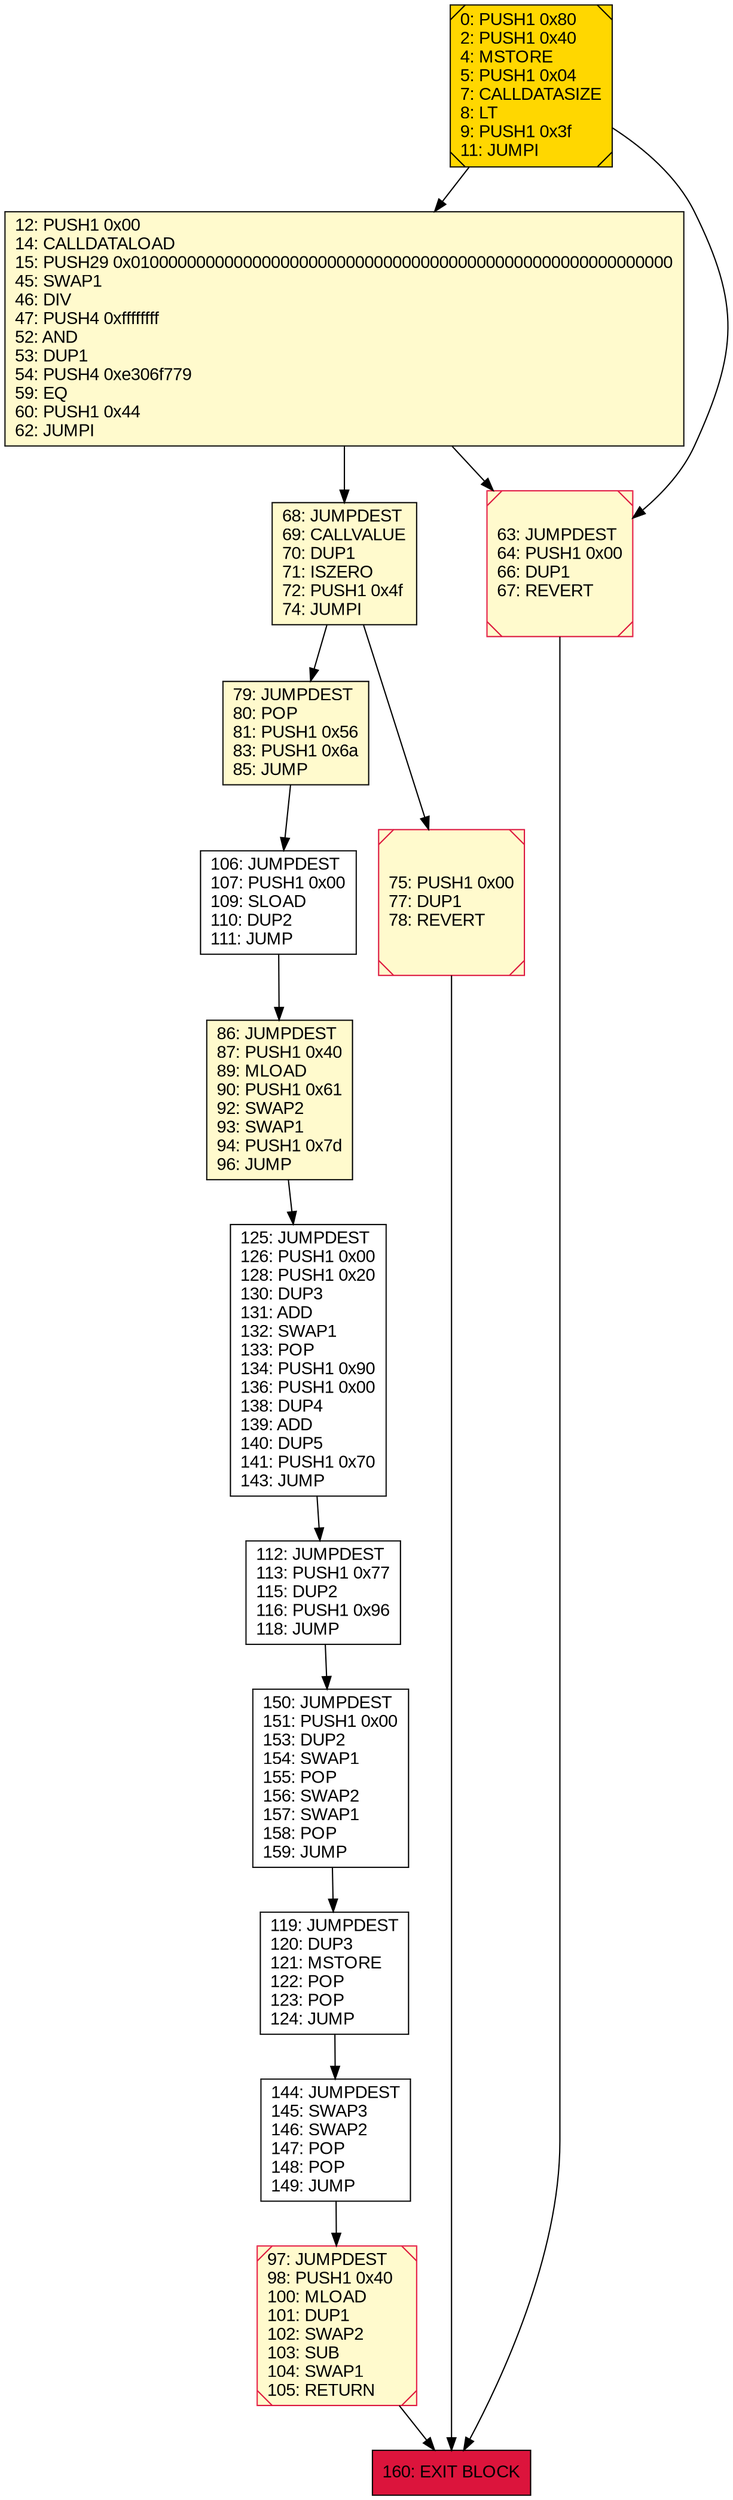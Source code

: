digraph G {
bgcolor=transparent rankdir=UD;
node [shape=box style=filled color=black fillcolor=white fontname=arial fontcolor=black];
160 [label="160: EXIT BLOCK\l" fillcolor=crimson ];
86 [label="86: JUMPDEST\l87: PUSH1 0x40\l89: MLOAD\l90: PUSH1 0x61\l92: SWAP2\l93: SWAP1\l94: PUSH1 0x7d\l96: JUMP\l" fillcolor=lemonchiffon ];
68 [label="68: JUMPDEST\l69: CALLVALUE\l70: DUP1\l71: ISZERO\l72: PUSH1 0x4f\l74: JUMPI\l" fillcolor=lemonchiffon ];
79 [label="79: JUMPDEST\l80: POP\l81: PUSH1 0x56\l83: PUSH1 0x6a\l85: JUMP\l" fillcolor=lemonchiffon ];
112 [label="112: JUMPDEST\l113: PUSH1 0x77\l115: DUP2\l116: PUSH1 0x96\l118: JUMP\l" ];
144 [label="144: JUMPDEST\l145: SWAP3\l146: SWAP2\l147: POP\l148: POP\l149: JUMP\l" ];
75 [label="75: PUSH1 0x00\l77: DUP1\l78: REVERT\l" fillcolor=lemonchiffon shape=Msquare color=crimson ];
119 [label="119: JUMPDEST\l120: DUP3\l121: MSTORE\l122: POP\l123: POP\l124: JUMP\l" ];
97 [label="97: JUMPDEST\l98: PUSH1 0x40\l100: MLOAD\l101: DUP1\l102: SWAP2\l103: SUB\l104: SWAP1\l105: RETURN\l" fillcolor=lemonchiffon shape=Msquare color=crimson ];
12 [label="12: PUSH1 0x00\l14: CALLDATALOAD\l15: PUSH29 0x0100000000000000000000000000000000000000000000000000000000\l45: SWAP1\l46: DIV\l47: PUSH4 0xffffffff\l52: AND\l53: DUP1\l54: PUSH4 0xe306f779\l59: EQ\l60: PUSH1 0x44\l62: JUMPI\l" fillcolor=lemonchiffon ];
0 [label="0: PUSH1 0x80\l2: PUSH1 0x40\l4: MSTORE\l5: PUSH1 0x04\l7: CALLDATASIZE\l8: LT\l9: PUSH1 0x3f\l11: JUMPI\l" fillcolor=lemonchiffon shape=Msquare fillcolor=gold ];
150 [label="150: JUMPDEST\l151: PUSH1 0x00\l153: DUP2\l154: SWAP1\l155: POP\l156: SWAP2\l157: SWAP1\l158: POP\l159: JUMP\l" ];
63 [label="63: JUMPDEST\l64: PUSH1 0x00\l66: DUP1\l67: REVERT\l" fillcolor=lemonchiffon shape=Msquare color=crimson ];
106 [label="106: JUMPDEST\l107: PUSH1 0x00\l109: SLOAD\l110: DUP2\l111: JUMP\l" ];
125 [label="125: JUMPDEST\l126: PUSH1 0x00\l128: PUSH1 0x20\l130: DUP3\l131: ADD\l132: SWAP1\l133: POP\l134: PUSH1 0x90\l136: PUSH1 0x00\l138: DUP4\l139: ADD\l140: DUP5\l141: PUSH1 0x70\l143: JUMP\l" ];
119 -> 144;
68 -> 79;
144 -> 97;
0 -> 63;
75 -> 160;
12 -> 68;
97 -> 160;
68 -> 75;
12 -> 63;
125 -> 112;
106 -> 86;
63 -> 160;
79 -> 106;
86 -> 125;
112 -> 150;
0 -> 12;
150 -> 119;
}